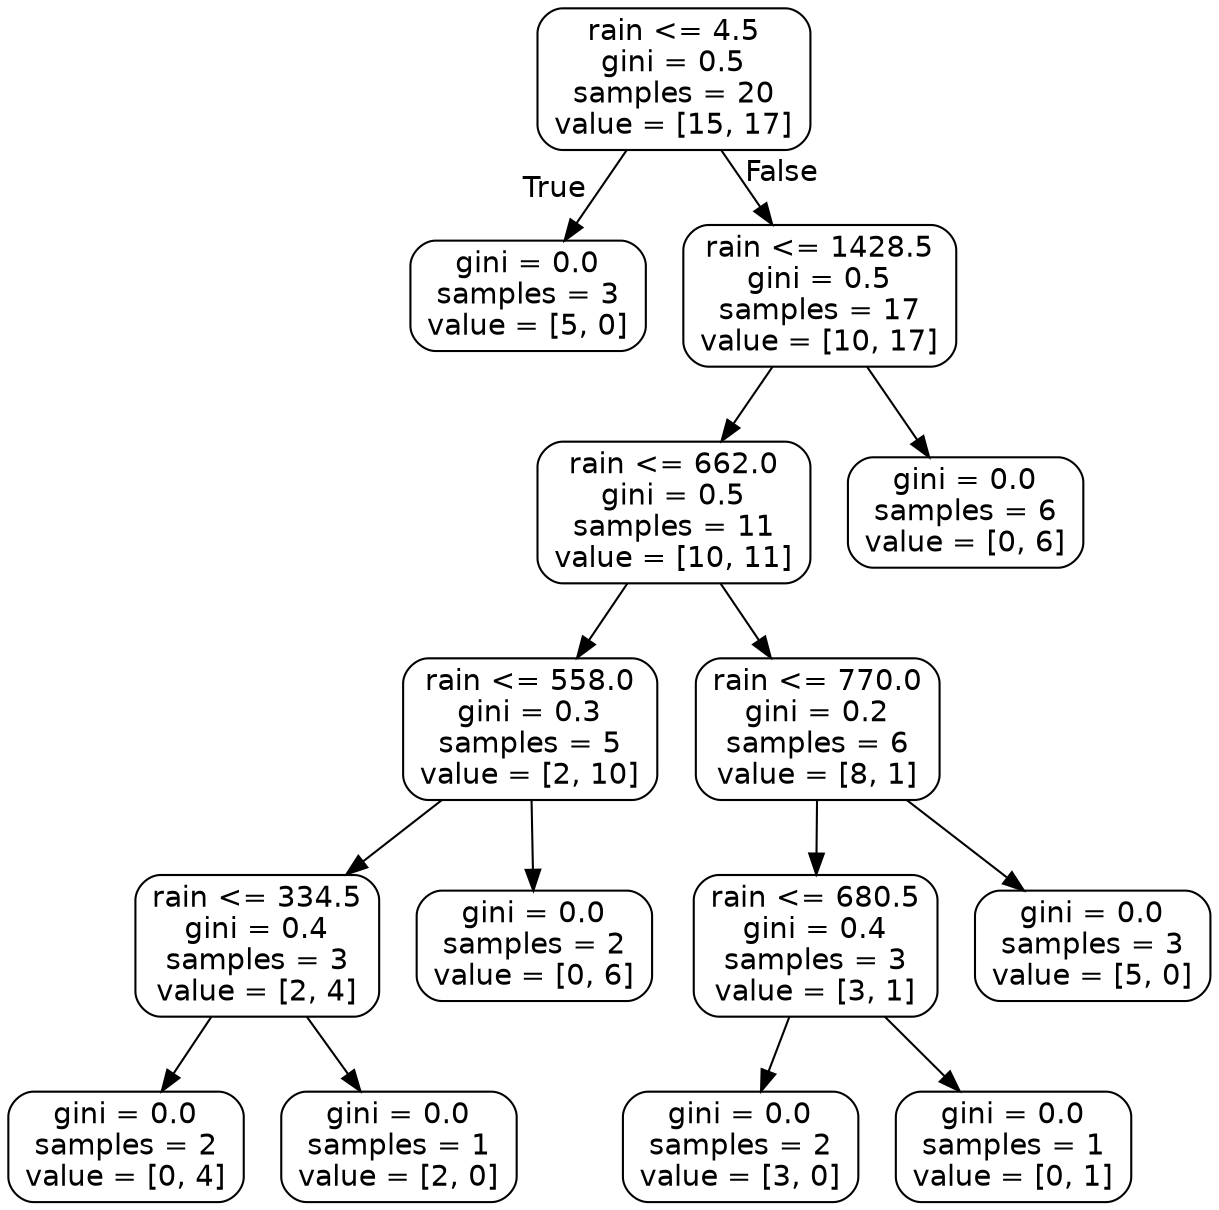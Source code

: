 digraph Tree {
node [shape=box, style="rounded", color="black", fontname=helvetica] ;
edge [fontname=helvetica] ;
0 [label="rain <= 4.5\ngini = 0.5\nsamples = 20\nvalue = [15, 17]"] ;
1 [label="gini = 0.0\nsamples = 3\nvalue = [5, 0]"] ;
0 -> 1 [labeldistance=2.5, labelangle=45, headlabel="True"] ;
2 [label="rain <= 1428.5\ngini = 0.5\nsamples = 17\nvalue = [10, 17]"] ;
0 -> 2 [labeldistance=2.5, labelangle=-45, headlabel="False"] ;
3 [label="rain <= 662.0\ngini = 0.5\nsamples = 11\nvalue = [10, 11]"] ;
2 -> 3 ;
4 [label="rain <= 558.0\ngini = 0.3\nsamples = 5\nvalue = [2, 10]"] ;
3 -> 4 ;
5 [label="rain <= 334.5\ngini = 0.4\nsamples = 3\nvalue = [2, 4]"] ;
4 -> 5 ;
6 [label="gini = 0.0\nsamples = 2\nvalue = [0, 4]"] ;
5 -> 6 ;
7 [label="gini = 0.0\nsamples = 1\nvalue = [2, 0]"] ;
5 -> 7 ;
8 [label="gini = 0.0\nsamples = 2\nvalue = [0, 6]"] ;
4 -> 8 ;
9 [label="rain <= 770.0\ngini = 0.2\nsamples = 6\nvalue = [8, 1]"] ;
3 -> 9 ;
10 [label="rain <= 680.5\ngini = 0.4\nsamples = 3\nvalue = [3, 1]"] ;
9 -> 10 ;
11 [label="gini = 0.0\nsamples = 2\nvalue = [3, 0]"] ;
10 -> 11 ;
12 [label="gini = 0.0\nsamples = 1\nvalue = [0, 1]"] ;
10 -> 12 ;
13 [label="gini = 0.0\nsamples = 3\nvalue = [5, 0]"] ;
9 -> 13 ;
14 [label="gini = 0.0\nsamples = 6\nvalue = [0, 6]"] ;
2 -> 14 ;
}